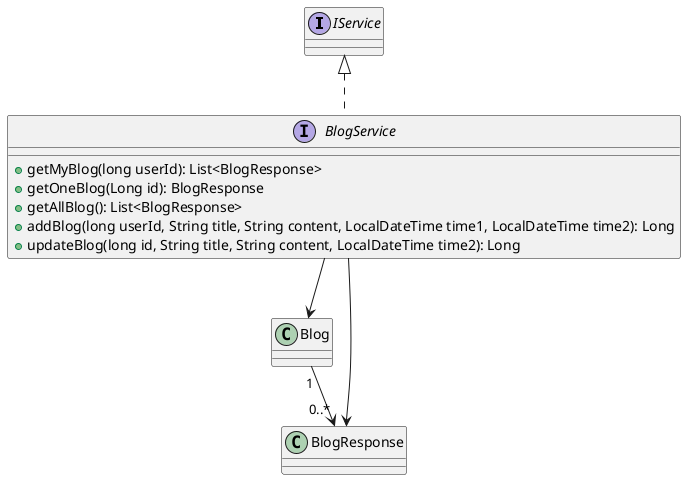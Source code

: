 @startuml

interface IService
class Blog
class BlogResponse
interface BlogService {
  +getMyBlog(long userId): List<BlogResponse>
  +getOneBlog(Long id): BlogResponse
  +getAllBlog(): List<BlogResponse>
  +addBlog(long userId, String title, String content, LocalDateTime time1, LocalDateTime time2): Long
  +updateBlog(long id, String title, String content, LocalDateTime time2): Long
}

IService <|.. BlogService
Blog "1" --> "0..*" BlogResponse
BlogService --> Blog
BlogService --> BlogResponse

@enduml